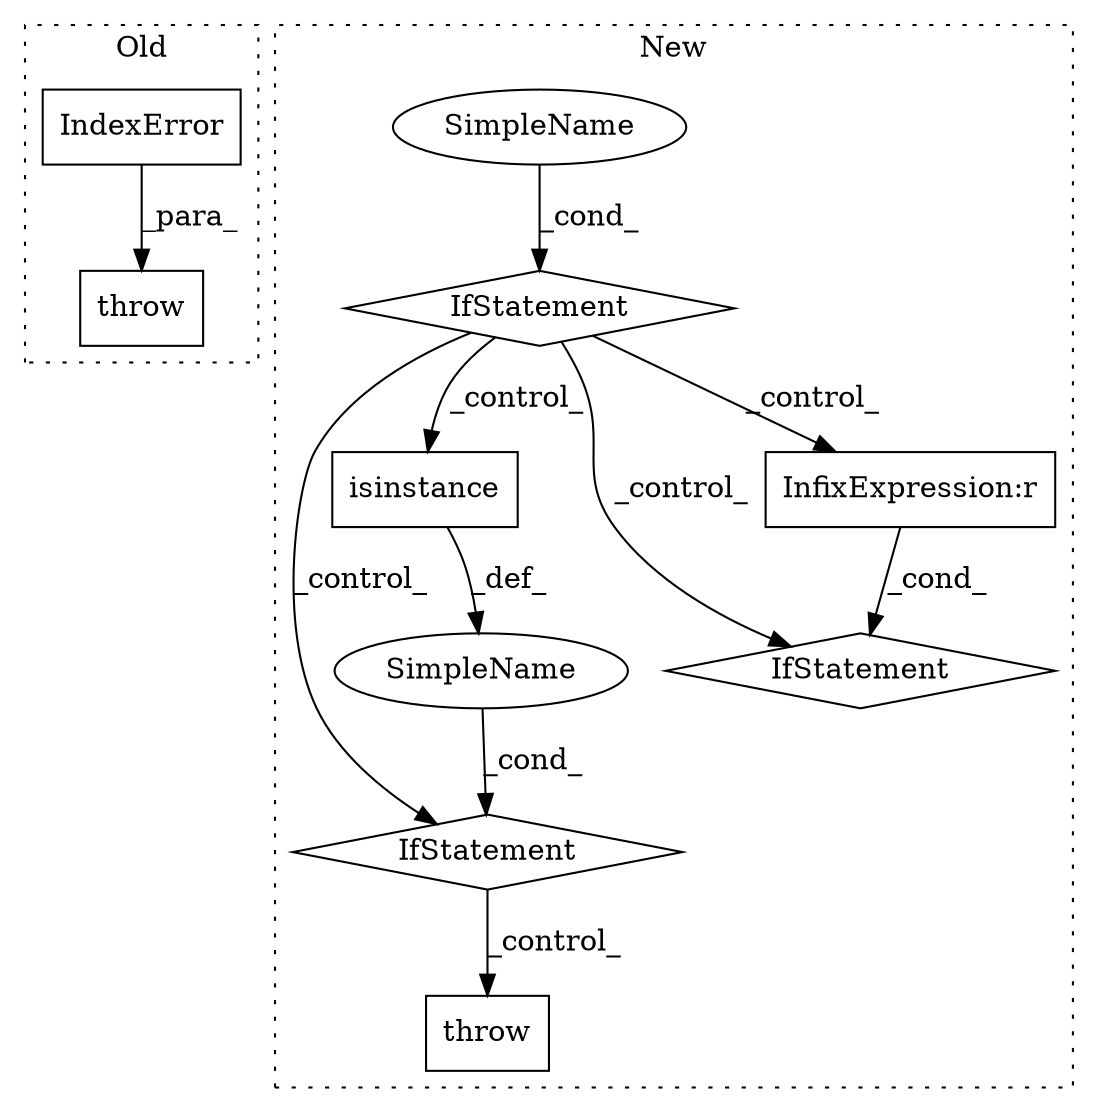 digraph G {
subgraph cluster0 {
1 [label="IndexError" a="32" s="5933,6008" l="11,1" shape="box"];
3 [label="throw" a="53" s="5927" l="6" shape="box"];
label = "Old";
style="dotted";
}
subgraph cluster1 {
2 [label="IfStatement" a="25" s="6151,6175" l="4,2" shape="diamond"];
4 [label="SimpleName" a="42" s="" l="" shape="ellipse"];
5 [label="IfStatement" a="25" s="6788,6816" l="4,2" shape="diamond"];
6 [label="SimpleName" a="42" s="" l="" shape="ellipse"];
7 [label="throw" a="53" s="6828" l="6" shape="box"];
8 [label="IfStatement" a="25" s="6252,6314" l="4,2" shape="diamond"];
9 [label="isinstance" a="32" s="6792,6815" l="11,1" shape="box"];
10 [label="InfixExpression:r" a="27" s="6298" l="4" shape="box"];
label = "New";
style="dotted";
}
1 -> 3 [label="_para_"];
2 -> 5 [label="_control_"];
2 -> 8 [label="_control_"];
2 -> 9 [label="_control_"];
2 -> 10 [label="_control_"];
4 -> 2 [label="_cond_"];
5 -> 7 [label="_control_"];
6 -> 5 [label="_cond_"];
9 -> 6 [label="_def_"];
10 -> 8 [label="_cond_"];
}